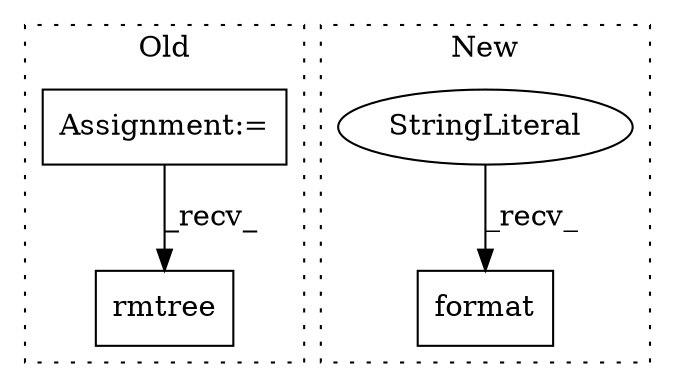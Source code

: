 digraph G {
subgraph cluster0 {
1 [label="rmtree" a="32" s="3375,3391" l="7,1" shape="box"];
4 [label="Assignment:=" a="7" s="2161" l="6" shape="box"];
label = "Old";
style="dotted";
}
subgraph cluster1 {
2 [label="format" a="32" s="3175,3197" l="7,1" shape="box"];
3 [label="StringLiteral" a="45" s="3149" l="25" shape="ellipse"];
label = "New";
style="dotted";
}
3 -> 2 [label="_recv_"];
4 -> 1 [label="_recv_"];
}